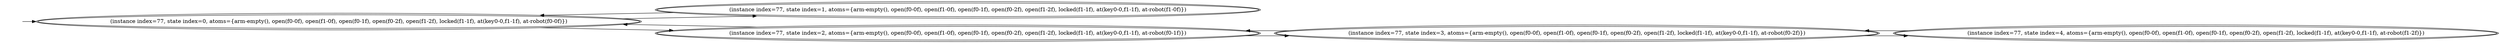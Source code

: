 digraph {
rankdir="LR"
s0[peripheries=2,label="(instance index=77, state index=0, atoms={arm-empty(), open(f0-0f), open(f1-0f), open(f0-1f), open(f0-2f), open(f1-2f), locked(f1-1f), at(key0-0,f1-1f), at-robot(f0-0f)})"]
s1[peripheries=2,label="(instance index=77, state index=1, atoms={arm-empty(), open(f0-0f), open(f1-0f), open(f0-1f), open(f0-2f), open(f1-2f), locked(f1-1f), at(key0-0,f1-1f), at-robot(f1-0f)})"]
s2[peripheries=2,label="(instance index=77, state index=2, atoms={arm-empty(), open(f0-0f), open(f1-0f), open(f0-1f), open(f0-2f), open(f1-2f), locked(f1-1f), at(key0-0,f1-1f), at-robot(f0-1f)})"]
s3[peripheries=2,label="(instance index=77, state index=3, atoms={arm-empty(), open(f0-0f), open(f1-0f), open(f0-1f), open(f0-2f), open(f1-2f), locked(f1-1f), at(key0-0,f1-1f), at-robot(f0-2f)})"]
s4[peripheries=2,label="(instance index=77, state index=4, atoms={arm-empty(), open(f0-0f), open(f1-0f), open(f0-1f), open(f0-2f), open(f1-2f), locked(f1-1f), at(key0-0,f1-1f), at-robot(f1-2f)})"]
Dangling [ label = "", style = invis ]
{ rank = same; Dangling }
Dangling -> s0
{ rank = same; s0}
{
s0->s2
s0->s1
s1->s0
s2->s3
s2->s0
s3->s4
s3->s2
s4->s3
}
}

